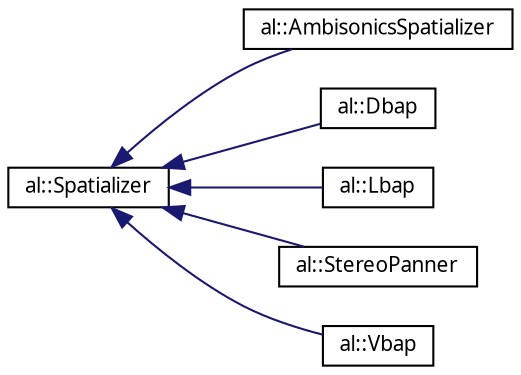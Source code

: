 digraph "Graphical Class Hierarchy"
{
 // LATEX_PDF_SIZE
  bgcolor="transparent";
  edge [fontname="FreeSans.ttf",fontsize="10",labelfontname="FreeSans.ttf",labelfontsize="10"];
  node [fontname="FreeSans.ttf",fontsize="10",shape=record];
  rankdir="LR";
  Node0 [label="al::Spatializer",height=0.2,width=0.4,color="black",URL="$classal_1_1_spatializer.html",tooltip=" "];
  Node0 -> Node1 [dir="back",color="midnightblue",fontsize="10",style="solid",fontname="FreeSans.ttf"];
  Node1 [label="al::AmbisonicsSpatializer",height=0.2,width=0.4,color="black",URL="$classal_1_1_ambisonics_spatializer.html",tooltip=" "];
  Node0 -> Node2 [dir="back",color="midnightblue",fontsize="10",style="solid",fontname="FreeSans.ttf"];
  Node2 [label="al::Dbap",height=0.2,width=0.4,color="black",URL="$classal_1_1_dbap.html",tooltip=" "];
  Node0 -> Node3 [dir="back",color="midnightblue",fontsize="10",style="solid",fontname="FreeSans.ttf"];
  Node3 [label="al::Lbap",height=0.2,width=0.4,color="black",URL="$classal_1_1_lbap.html",tooltip=" "];
  Node0 -> Node4 [dir="back",color="midnightblue",fontsize="10",style="solid",fontname="FreeSans.ttf"];
  Node4 [label="al::StereoPanner",height=0.2,width=0.4,color="black",URL="$classal_1_1_stereo_panner.html",tooltip="The StereoPanner class."];
  Node0 -> Node5 [dir="back",color="midnightblue",fontsize="10",style="solid",fontname="FreeSans.ttf"];
  Node5 [label="al::Vbap",height=0.2,width=0.4,color="black",URL="$classal_1_1_vbap.html",tooltip=" "];
}
